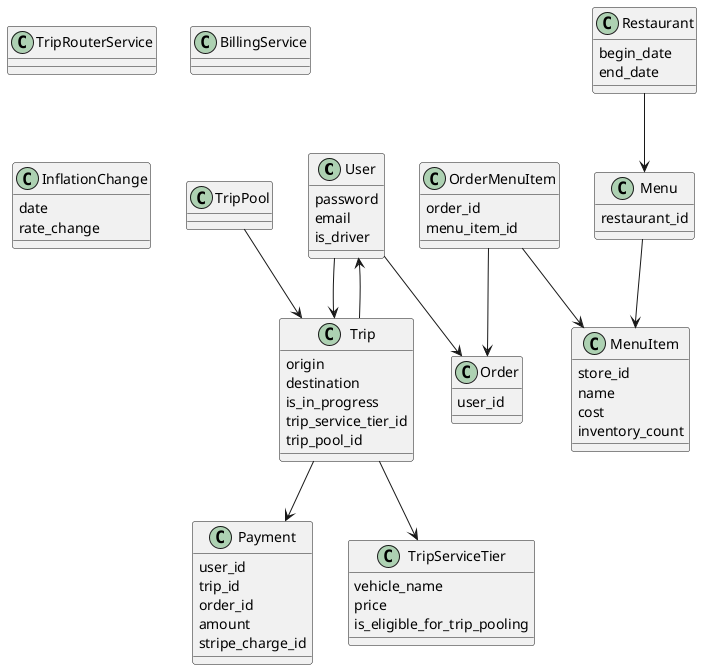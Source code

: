 @startuml
skinparam shadowing false

class User {
  password
  email
  is_driver
}

class Trip {
  origin
  destination
  is_in_progress
  trip_service_tier_id
  trip_pool_id
}

class TripPool {
}

class TripRouterService {
}

class BillingService {
}

class Payment {
  user_id
  trip_id
  order_id
  amount
  stripe_charge_id
}

class TripServiceTier {
  vehicle_name
  price
  is_eligible_for_trip_pooling
}

class Order {
  user_id
}

User --> Order

class OrderMenuItem {
  order_id
  menu_item_id
}


class Restaurant {
  begin_date
  end_date
}

class Menu {
  restaurant_id
}

class MenuItem {
  store_id
  name
  cost
  inventory_count
}

class InflationChange {
  date
  rate_change
}

OrderMenuItem --> Order
OrderMenuItem --> MenuItem
Restaurant --> Menu
Menu --> MenuItem

User --> Trip
Trip --> User
Trip --> Payment
Trip --> TripServiceTier
TripPool --> Trip

@enduml
